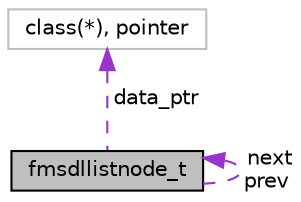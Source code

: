 digraph "fmsdllistnode_t"
{
 // INTERACTIVE_SVG=YES
 // LATEX_PDF_SIZE
  edge [fontname="Helvetica",fontsize="10",labelfontname="Helvetica",labelfontsize="10"];
  node [fontname="Helvetica",fontsize="10",shape=record];
  Node1 [label="fmsdllistnode_t",height=0.2,width=0.4,color="black", fillcolor="grey75", style="filled", fontcolor="black",tooltip="The doubly-linked list node type."];
  Node2 -> Node1 [dir="back",color="darkorchid3",fontsize="10",style="dashed",label=" data_ptr" ,fontname="Helvetica"];
  Node2 [label="class(*), pointer",height=0.2,width=0.4,color="grey75", fillcolor="white", style="filled",tooltip=" "];
  Node1 -> Node1 [dir="back",color="darkorchid3",fontsize="10",style="dashed",label=" next\nprev" ,fontname="Helvetica"];
}
